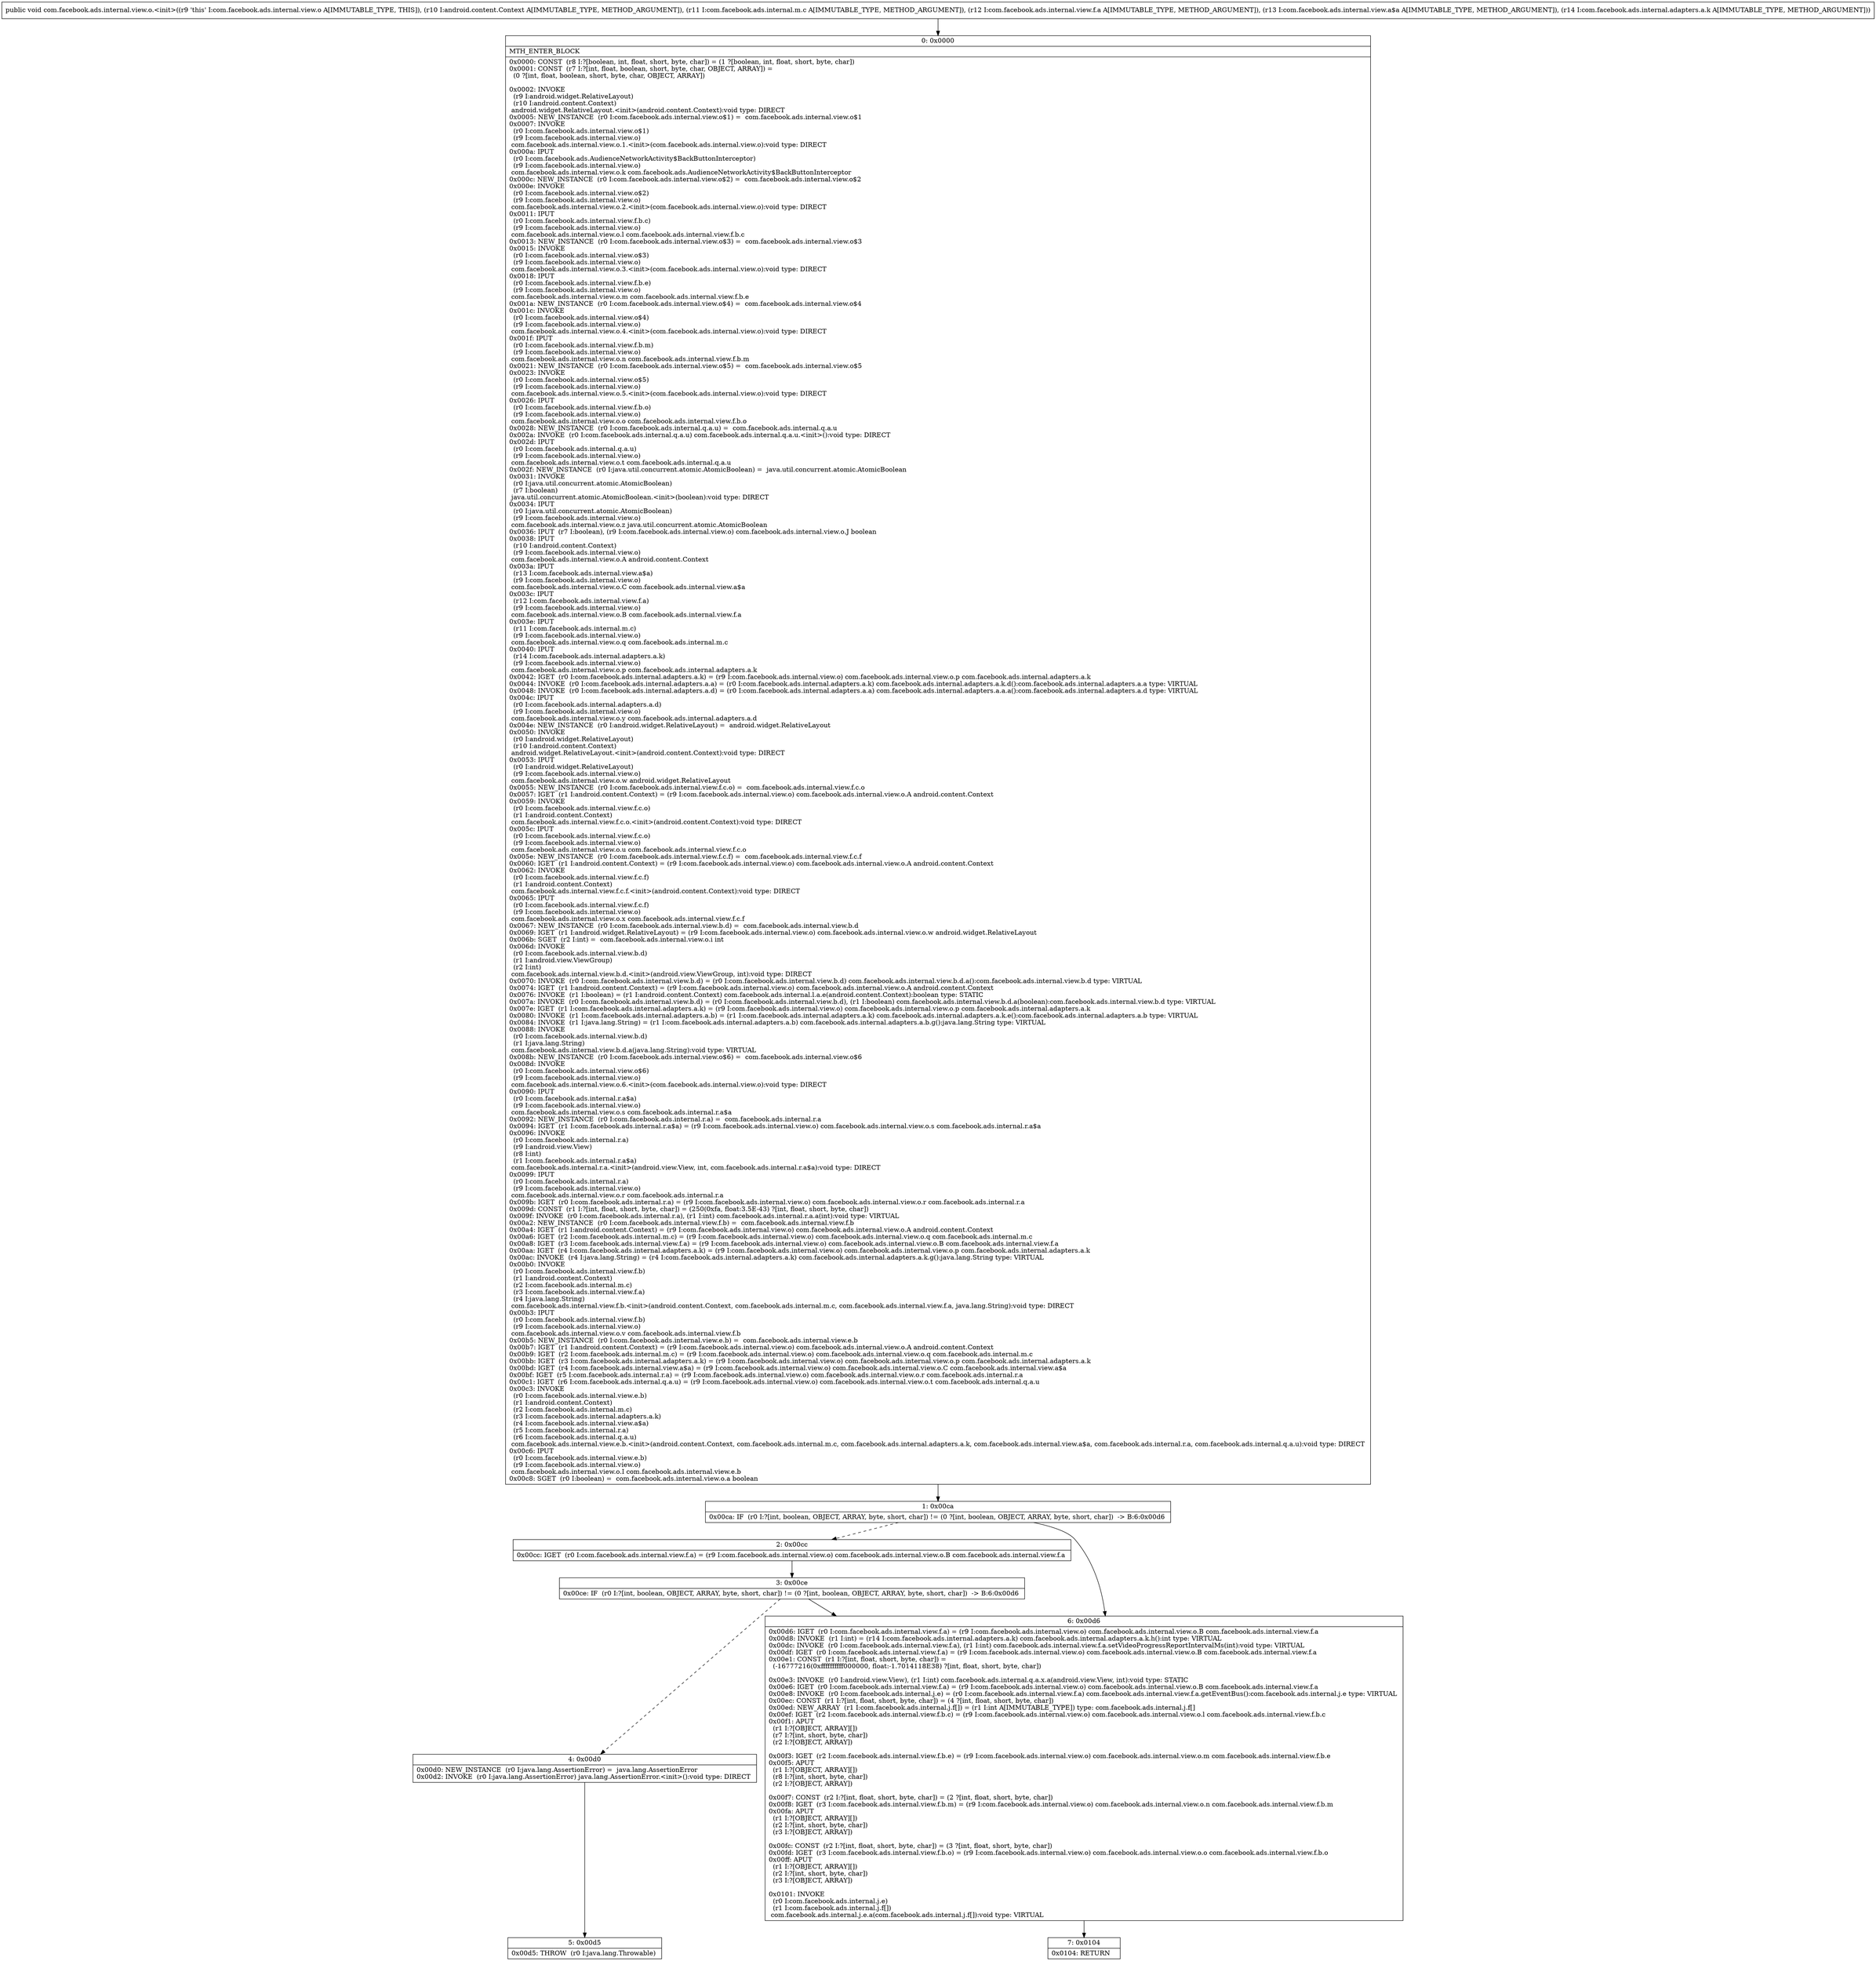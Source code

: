 digraph "CFG forcom.facebook.ads.internal.view.o.\<init\>(Landroid\/content\/Context;Lcom\/facebook\/ads\/internal\/m\/c;Lcom\/facebook\/ads\/internal\/view\/f\/a;Lcom\/facebook\/ads\/internal\/view\/a$a;Lcom\/facebook\/ads\/internal\/adapters\/a\/k;)V" {
Node_0 [shape=record,label="{0\:\ 0x0000|MTH_ENTER_BLOCK\l|0x0000: CONST  (r8 I:?[boolean, int, float, short, byte, char]) = (1 ?[boolean, int, float, short, byte, char]) \l0x0001: CONST  (r7 I:?[int, float, boolean, short, byte, char, OBJECT, ARRAY]) = \l  (0 ?[int, float, boolean, short, byte, char, OBJECT, ARRAY])\l \l0x0002: INVOKE  \l  (r9 I:android.widget.RelativeLayout)\l  (r10 I:android.content.Context)\l android.widget.RelativeLayout.\<init\>(android.content.Context):void type: DIRECT \l0x0005: NEW_INSTANCE  (r0 I:com.facebook.ads.internal.view.o$1) =  com.facebook.ads.internal.view.o$1 \l0x0007: INVOKE  \l  (r0 I:com.facebook.ads.internal.view.o$1)\l  (r9 I:com.facebook.ads.internal.view.o)\l com.facebook.ads.internal.view.o.1.\<init\>(com.facebook.ads.internal.view.o):void type: DIRECT \l0x000a: IPUT  \l  (r0 I:com.facebook.ads.AudienceNetworkActivity$BackButtonInterceptor)\l  (r9 I:com.facebook.ads.internal.view.o)\l com.facebook.ads.internal.view.o.k com.facebook.ads.AudienceNetworkActivity$BackButtonInterceptor \l0x000c: NEW_INSTANCE  (r0 I:com.facebook.ads.internal.view.o$2) =  com.facebook.ads.internal.view.o$2 \l0x000e: INVOKE  \l  (r0 I:com.facebook.ads.internal.view.o$2)\l  (r9 I:com.facebook.ads.internal.view.o)\l com.facebook.ads.internal.view.o.2.\<init\>(com.facebook.ads.internal.view.o):void type: DIRECT \l0x0011: IPUT  \l  (r0 I:com.facebook.ads.internal.view.f.b.c)\l  (r9 I:com.facebook.ads.internal.view.o)\l com.facebook.ads.internal.view.o.l com.facebook.ads.internal.view.f.b.c \l0x0013: NEW_INSTANCE  (r0 I:com.facebook.ads.internal.view.o$3) =  com.facebook.ads.internal.view.o$3 \l0x0015: INVOKE  \l  (r0 I:com.facebook.ads.internal.view.o$3)\l  (r9 I:com.facebook.ads.internal.view.o)\l com.facebook.ads.internal.view.o.3.\<init\>(com.facebook.ads.internal.view.o):void type: DIRECT \l0x0018: IPUT  \l  (r0 I:com.facebook.ads.internal.view.f.b.e)\l  (r9 I:com.facebook.ads.internal.view.o)\l com.facebook.ads.internal.view.o.m com.facebook.ads.internal.view.f.b.e \l0x001a: NEW_INSTANCE  (r0 I:com.facebook.ads.internal.view.o$4) =  com.facebook.ads.internal.view.o$4 \l0x001c: INVOKE  \l  (r0 I:com.facebook.ads.internal.view.o$4)\l  (r9 I:com.facebook.ads.internal.view.o)\l com.facebook.ads.internal.view.o.4.\<init\>(com.facebook.ads.internal.view.o):void type: DIRECT \l0x001f: IPUT  \l  (r0 I:com.facebook.ads.internal.view.f.b.m)\l  (r9 I:com.facebook.ads.internal.view.o)\l com.facebook.ads.internal.view.o.n com.facebook.ads.internal.view.f.b.m \l0x0021: NEW_INSTANCE  (r0 I:com.facebook.ads.internal.view.o$5) =  com.facebook.ads.internal.view.o$5 \l0x0023: INVOKE  \l  (r0 I:com.facebook.ads.internal.view.o$5)\l  (r9 I:com.facebook.ads.internal.view.o)\l com.facebook.ads.internal.view.o.5.\<init\>(com.facebook.ads.internal.view.o):void type: DIRECT \l0x0026: IPUT  \l  (r0 I:com.facebook.ads.internal.view.f.b.o)\l  (r9 I:com.facebook.ads.internal.view.o)\l com.facebook.ads.internal.view.o.o com.facebook.ads.internal.view.f.b.o \l0x0028: NEW_INSTANCE  (r0 I:com.facebook.ads.internal.q.a.u) =  com.facebook.ads.internal.q.a.u \l0x002a: INVOKE  (r0 I:com.facebook.ads.internal.q.a.u) com.facebook.ads.internal.q.a.u.\<init\>():void type: DIRECT \l0x002d: IPUT  \l  (r0 I:com.facebook.ads.internal.q.a.u)\l  (r9 I:com.facebook.ads.internal.view.o)\l com.facebook.ads.internal.view.o.t com.facebook.ads.internal.q.a.u \l0x002f: NEW_INSTANCE  (r0 I:java.util.concurrent.atomic.AtomicBoolean) =  java.util.concurrent.atomic.AtomicBoolean \l0x0031: INVOKE  \l  (r0 I:java.util.concurrent.atomic.AtomicBoolean)\l  (r7 I:boolean)\l java.util.concurrent.atomic.AtomicBoolean.\<init\>(boolean):void type: DIRECT \l0x0034: IPUT  \l  (r0 I:java.util.concurrent.atomic.AtomicBoolean)\l  (r9 I:com.facebook.ads.internal.view.o)\l com.facebook.ads.internal.view.o.z java.util.concurrent.atomic.AtomicBoolean \l0x0036: IPUT  (r7 I:boolean), (r9 I:com.facebook.ads.internal.view.o) com.facebook.ads.internal.view.o.J boolean \l0x0038: IPUT  \l  (r10 I:android.content.Context)\l  (r9 I:com.facebook.ads.internal.view.o)\l com.facebook.ads.internal.view.o.A android.content.Context \l0x003a: IPUT  \l  (r13 I:com.facebook.ads.internal.view.a$a)\l  (r9 I:com.facebook.ads.internal.view.o)\l com.facebook.ads.internal.view.o.C com.facebook.ads.internal.view.a$a \l0x003c: IPUT  \l  (r12 I:com.facebook.ads.internal.view.f.a)\l  (r9 I:com.facebook.ads.internal.view.o)\l com.facebook.ads.internal.view.o.B com.facebook.ads.internal.view.f.a \l0x003e: IPUT  \l  (r11 I:com.facebook.ads.internal.m.c)\l  (r9 I:com.facebook.ads.internal.view.o)\l com.facebook.ads.internal.view.o.q com.facebook.ads.internal.m.c \l0x0040: IPUT  \l  (r14 I:com.facebook.ads.internal.adapters.a.k)\l  (r9 I:com.facebook.ads.internal.view.o)\l com.facebook.ads.internal.view.o.p com.facebook.ads.internal.adapters.a.k \l0x0042: IGET  (r0 I:com.facebook.ads.internal.adapters.a.k) = (r9 I:com.facebook.ads.internal.view.o) com.facebook.ads.internal.view.o.p com.facebook.ads.internal.adapters.a.k \l0x0044: INVOKE  (r0 I:com.facebook.ads.internal.adapters.a.a) = (r0 I:com.facebook.ads.internal.adapters.a.k) com.facebook.ads.internal.adapters.a.k.d():com.facebook.ads.internal.adapters.a.a type: VIRTUAL \l0x0048: INVOKE  (r0 I:com.facebook.ads.internal.adapters.a.d) = (r0 I:com.facebook.ads.internal.adapters.a.a) com.facebook.ads.internal.adapters.a.a.a():com.facebook.ads.internal.adapters.a.d type: VIRTUAL \l0x004c: IPUT  \l  (r0 I:com.facebook.ads.internal.adapters.a.d)\l  (r9 I:com.facebook.ads.internal.view.o)\l com.facebook.ads.internal.view.o.y com.facebook.ads.internal.adapters.a.d \l0x004e: NEW_INSTANCE  (r0 I:android.widget.RelativeLayout) =  android.widget.RelativeLayout \l0x0050: INVOKE  \l  (r0 I:android.widget.RelativeLayout)\l  (r10 I:android.content.Context)\l android.widget.RelativeLayout.\<init\>(android.content.Context):void type: DIRECT \l0x0053: IPUT  \l  (r0 I:android.widget.RelativeLayout)\l  (r9 I:com.facebook.ads.internal.view.o)\l com.facebook.ads.internal.view.o.w android.widget.RelativeLayout \l0x0055: NEW_INSTANCE  (r0 I:com.facebook.ads.internal.view.f.c.o) =  com.facebook.ads.internal.view.f.c.o \l0x0057: IGET  (r1 I:android.content.Context) = (r9 I:com.facebook.ads.internal.view.o) com.facebook.ads.internal.view.o.A android.content.Context \l0x0059: INVOKE  \l  (r0 I:com.facebook.ads.internal.view.f.c.o)\l  (r1 I:android.content.Context)\l com.facebook.ads.internal.view.f.c.o.\<init\>(android.content.Context):void type: DIRECT \l0x005c: IPUT  \l  (r0 I:com.facebook.ads.internal.view.f.c.o)\l  (r9 I:com.facebook.ads.internal.view.o)\l com.facebook.ads.internal.view.o.u com.facebook.ads.internal.view.f.c.o \l0x005e: NEW_INSTANCE  (r0 I:com.facebook.ads.internal.view.f.c.f) =  com.facebook.ads.internal.view.f.c.f \l0x0060: IGET  (r1 I:android.content.Context) = (r9 I:com.facebook.ads.internal.view.o) com.facebook.ads.internal.view.o.A android.content.Context \l0x0062: INVOKE  \l  (r0 I:com.facebook.ads.internal.view.f.c.f)\l  (r1 I:android.content.Context)\l com.facebook.ads.internal.view.f.c.f.\<init\>(android.content.Context):void type: DIRECT \l0x0065: IPUT  \l  (r0 I:com.facebook.ads.internal.view.f.c.f)\l  (r9 I:com.facebook.ads.internal.view.o)\l com.facebook.ads.internal.view.o.x com.facebook.ads.internal.view.f.c.f \l0x0067: NEW_INSTANCE  (r0 I:com.facebook.ads.internal.view.b.d) =  com.facebook.ads.internal.view.b.d \l0x0069: IGET  (r1 I:android.widget.RelativeLayout) = (r9 I:com.facebook.ads.internal.view.o) com.facebook.ads.internal.view.o.w android.widget.RelativeLayout \l0x006b: SGET  (r2 I:int) =  com.facebook.ads.internal.view.o.i int \l0x006d: INVOKE  \l  (r0 I:com.facebook.ads.internal.view.b.d)\l  (r1 I:android.view.ViewGroup)\l  (r2 I:int)\l com.facebook.ads.internal.view.b.d.\<init\>(android.view.ViewGroup, int):void type: DIRECT \l0x0070: INVOKE  (r0 I:com.facebook.ads.internal.view.b.d) = (r0 I:com.facebook.ads.internal.view.b.d) com.facebook.ads.internal.view.b.d.a():com.facebook.ads.internal.view.b.d type: VIRTUAL \l0x0074: IGET  (r1 I:android.content.Context) = (r9 I:com.facebook.ads.internal.view.o) com.facebook.ads.internal.view.o.A android.content.Context \l0x0076: INVOKE  (r1 I:boolean) = (r1 I:android.content.Context) com.facebook.ads.internal.l.a.e(android.content.Context):boolean type: STATIC \l0x007a: INVOKE  (r0 I:com.facebook.ads.internal.view.b.d) = (r0 I:com.facebook.ads.internal.view.b.d), (r1 I:boolean) com.facebook.ads.internal.view.b.d.a(boolean):com.facebook.ads.internal.view.b.d type: VIRTUAL \l0x007e: IGET  (r1 I:com.facebook.ads.internal.adapters.a.k) = (r9 I:com.facebook.ads.internal.view.o) com.facebook.ads.internal.view.o.p com.facebook.ads.internal.adapters.a.k \l0x0080: INVOKE  (r1 I:com.facebook.ads.internal.adapters.a.b) = (r1 I:com.facebook.ads.internal.adapters.a.k) com.facebook.ads.internal.adapters.a.k.e():com.facebook.ads.internal.adapters.a.b type: VIRTUAL \l0x0084: INVOKE  (r1 I:java.lang.String) = (r1 I:com.facebook.ads.internal.adapters.a.b) com.facebook.ads.internal.adapters.a.b.g():java.lang.String type: VIRTUAL \l0x0088: INVOKE  \l  (r0 I:com.facebook.ads.internal.view.b.d)\l  (r1 I:java.lang.String)\l com.facebook.ads.internal.view.b.d.a(java.lang.String):void type: VIRTUAL \l0x008b: NEW_INSTANCE  (r0 I:com.facebook.ads.internal.view.o$6) =  com.facebook.ads.internal.view.o$6 \l0x008d: INVOKE  \l  (r0 I:com.facebook.ads.internal.view.o$6)\l  (r9 I:com.facebook.ads.internal.view.o)\l com.facebook.ads.internal.view.o.6.\<init\>(com.facebook.ads.internal.view.o):void type: DIRECT \l0x0090: IPUT  \l  (r0 I:com.facebook.ads.internal.r.a$a)\l  (r9 I:com.facebook.ads.internal.view.o)\l com.facebook.ads.internal.view.o.s com.facebook.ads.internal.r.a$a \l0x0092: NEW_INSTANCE  (r0 I:com.facebook.ads.internal.r.a) =  com.facebook.ads.internal.r.a \l0x0094: IGET  (r1 I:com.facebook.ads.internal.r.a$a) = (r9 I:com.facebook.ads.internal.view.o) com.facebook.ads.internal.view.o.s com.facebook.ads.internal.r.a$a \l0x0096: INVOKE  \l  (r0 I:com.facebook.ads.internal.r.a)\l  (r9 I:android.view.View)\l  (r8 I:int)\l  (r1 I:com.facebook.ads.internal.r.a$a)\l com.facebook.ads.internal.r.a.\<init\>(android.view.View, int, com.facebook.ads.internal.r.a$a):void type: DIRECT \l0x0099: IPUT  \l  (r0 I:com.facebook.ads.internal.r.a)\l  (r9 I:com.facebook.ads.internal.view.o)\l com.facebook.ads.internal.view.o.r com.facebook.ads.internal.r.a \l0x009b: IGET  (r0 I:com.facebook.ads.internal.r.a) = (r9 I:com.facebook.ads.internal.view.o) com.facebook.ads.internal.view.o.r com.facebook.ads.internal.r.a \l0x009d: CONST  (r1 I:?[int, float, short, byte, char]) = (250(0xfa, float:3.5E\-43) ?[int, float, short, byte, char]) \l0x009f: INVOKE  (r0 I:com.facebook.ads.internal.r.a), (r1 I:int) com.facebook.ads.internal.r.a.a(int):void type: VIRTUAL \l0x00a2: NEW_INSTANCE  (r0 I:com.facebook.ads.internal.view.f.b) =  com.facebook.ads.internal.view.f.b \l0x00a4: IGET  (r1 I:android.content.Context) = (r9 I:com.facebook.ads.internal.view.o) com.facebook.ads.internal.view.o.A android.content.Context \l0x00a6: IGET  (r2 I:com.facebook.ads.internal.m.c) = (r9 I:com.facebook.ads.internal.view.o) com.facebook.ads.internal.view.o.q com.facebook.ads.internal.m.c \l0x00a8: IGET  (r3 I:com.facebook.ads.internal.view.f.a) = (r9 I:com.facebook.ads.internal.view.o) com.facebook.ads.internal.view.o.B com.facebook.ads.internal.view.f.a \l0x00aa: IGET  (r4 I:com.facebook.ads.internal.adapters.a.k) = (r9 I:com.facebook.ads.internal.view.o) com.facebook.ads.internal.view.o.p com.facebook.ads.internal.adapters.a.k \l0x00ac: INVOKE  (r4 I:java.lang.String) = (r4 I:com.facebook.ads.internal.adapters.a.k) com.facebook.ads.internal.adapters.a.k.g():java.lang.String type: VIRTUAL \l0x00b0: INVOKE  \l  (r0 I:com.facebook.ads.internal.view.f.b)\l  (r1 I:android.content.Context)\l  (r2 I:com.facebook.ads.internal.m.c)\l  (r3 I:com.facebook.ads.internal.view.f.a)\l  (r4 I:java.lang.String)\l com.facebook.ads.internal.view.f.b.\<init\>(android.content.Context, com.facebook.ads.internal.m.c, com.facebook.ads.internal.view.f.a, java.lang.String):void type: DIRECT \l0x00b3: IPUT  \l  (r0 I:com.facebook.ads.internal.view.f.b)\l  (r9 I:com.facebook.ads.internal.view.o)\l com.facebook.ads.internal.view.o.v com.facebook.ads.internal.view.f.b \l0x00b5: NEW_INSTANCE  (r0 I:com.facebook.ads.internal.view.e.b) =  com.facebook.ads.internal.view.e.b \l0x00b7: IGET  (r1 I:android.content.Context) = (r9 I:com.facebook.ads.internal.view.o) com.facebook.ads.internal.view.o.A android.content.Context \l0x00b9: IGET  (r2 I:com.facebook.ads.internal.m.c) = (r9 I:com.facebook.ads.internal.view.o) com.facebook.ads.internal.view.o.q com.facebook.ads.internal.m.c \l0x00bb: IGET  (r3 I:com.facebook.ads.internal.adapters.a.k) = (r9 I:com.facebook.ads.internal.view.o) com.facebook.ads.internal.view.o.p com.facebook.ads.internal.adapters.a.k \l0x00bd: IGET  (r4 I:com.facebook.ads.internal.view.a$a) = (r9 I:com.facebook.ads.internal.view.o) com.facebook.ads.internal.view.o.C com.facebook.ads.internal.view.a$a \l0x00bf: IGET  (r5 I:com.facebook.ads.internal.r.a) = (r9 I:com.facebook.ads.internal.view.o) com.facebook.ads.internal.view.o.r com.facebook.ads.internal.r.a \l0x00c1: IGET  (r6 I:com.facebook.ads.internal.q.a.u) = (r9 I:com.facebook.ads.internal.view.o) com.facebook.ads.internal.view.o.t com.facebook.ads.internal.q.a.u \l0x00c3: INVOKE  \l  (r0 I:com.facebook.ads.internal.view.e.b)\l  (r1 I:android.content.Context)\l  (r2 I:com.facebook.ads.internal.m.c)\l  (r3 I:com.facebook.ads.internal.adapters.a.k)\l  (r4 I:com.facebook.ads.internal.view.a$a)\l  (r5 I:com.facebook.ads.internal.r.a)\l  (r6 I:com.facebook.ads.internal.q.a.u)\l com.facebook.ads.internal.view.e.b.\<init\>(android.content.Context, com.facebook.ads.internal.m.c, com.facebook.ads.internal.adapters.a.k, com.facebook.ads.internal.view.a$a, com.facebook.ads.internal.r.a, com.facebook.ads.internal.q.a.u):void type: DIRECT \l0x00c6: IPUT  \l  (r0 I:com.facebook.ads.internal.view.e.b)\l  (r9 I:com.facebook.ads.internal.view.o)\l com.facebook.ads.internal.view.o.I com.facebook.ads.internal.view.e.b \l0x00c8: SGET  (r0 I:boolean) =  com.facebook.ads.internal.view.o.a boolean \l}"];
Node_1 [shape=record,label="{1\:\ 0x00ca|0x00ca: IF  (r0 I:?[int, boolean, OBJECT, ARRAY, byte, short, char]) != (0 ?[int, boolean, OBJECT, ARRAY, byte, short, char])  \-\> B:6:0x00d6 \l}"];
Node_2 [shape=record,label="{2\:\ 0x00cc|0x00cc: IGET  (r0 I:com.facebook.ads.internal.view.f.a) = (r9 I:com.facebook.ads.internal.view.o) com.facebook.ads.internal.view.o.B com.facebook.ads.internal.view.f.a \l}"];
Node_3 [shape=record,label="{3\:\ 0x00ce|0x00ce: IF  (r0 I:?[int, boolean, OBJECT, ARRAY, byte, short, char]) != (0 ?[int, boolean, OBJECT, ARRAY, byte, short, char])  \-\> B:6:0x00d6 \l}"];
Node_4 [shape=record,label="{4\:\ 0x00d0|0x00d0: NEW_INSTANCE  (r0 I:java.lang.AssertionError) =  java.lang.AssertionError \l0x00d2: INVOKE  (r0 I:java.lang.AssertionError) java.lang.AssertionError.\<init\>():void type: DIRECT \l}"];
Node_5 [shape=record,label="{5\:\ 0x00d5|0x00d5: THROW  (r0 I:java.lang.Throwable) \l}"];
Node_6 [shape=record,label="{6\:\ 0x00d6|0x00d6: IGET  (r0 I:com.facebook.ads.internal.view.f.a) = (r9 I:com.facebook.ads.internal.view.o) com.facebook.ads.internal.view.o.B com.facebook.ads.internal.view.f.a \l0x00d8: INVOKE  (r1 I:int) = (r14 I:com.facebook.ads.internal.adapters.a.k) com.facebook.ads.internal.adapters.a.k.h():int type: VIRTUAL \l0x00dc: INVOKE  (r0 I:com.facebook.ads.internal.view.f.a), (r1 I:int) com.facebook.ads.internal.view.f.a.setVideoProgressReportIntervalMs(int):void type: VIRTUAL \l0x00df: IGET  (r0 I:com.facebook.ads.internal.view.f.a) = (r9 I:com.facebook.ads.internal.view.o) com.facebook.ads.internal.view.o.B com.facebook.ads.internal.view.f.a \l0x00e1: CONST  (r1 I:?[int, float, short, byte, char]) = \l  (\-16777216(0xffffffffff000000, float:\-1.7014118E38) ?[int, float, short, byte, char])\l \l0x00e3: INVOKE  (r0 I:android.view.View), (r1 I:int) com.facebook.ads.internal.q.a.x.a(android.view.View, int):void type: STATIC \l0x00e6: IGET  (r0 I:com.facebook.ads.internal.view.f.a) = (r9 I:com.facebook.ads.internal.view.o) com.facebook.ads.internal.view.o.B com.facebook.ads.internal.view.f.a \l0x00e8: INVOKE  (r0 I:com.facebook.ads.internal.j.e) = (r0 I:com.facebook.ads.internal.view.f.a) com.facebook.ads.internal.view.f.a.getEventBus():com.facebook.ads.internal.j.e type: VIRTUAL \l0x00ec: CONST  (r1 I:?[int, float, short, byte, char]) = (4 ?[int, float, short, byte, char]) \l0x00ed: NEW_ARRAY  (r1 I:com.facebook.ads.internal.j.f[]) = (r1 I:int A[IMMUTABLE_TYPE]) type: com.facebook.ads.internal.j.f[] \l0x00ef: IGET  (r2 I:com.facebook.ads.internal.view.f.b.c) = (r9 I:com.facebook.ads.internal.view.o) com.facebook.ads.internal.view.o.l com.facebook.ads.internal.view.f.b.c \l0x00f1: APUT  \l  (r1 I:?[OBJECT, ARRAY][])\l  (r7 I:?[int, short, byte, char])\l  (r2 I:?[OBJECT, ARRAY])\l \l0x00f3: IGET  (r2 I:com.facebook.ads.internal.view.f.b.e) = (r9 I:com.facebook.ads.internal.view.o) com.facebook.ads.internal.view.o.m com.facebook.ads.internal.view.f.b.e \l0x00f5: APUT  \l  (r1 I:?[OBJECT, ARRAY][])\l  (r8 I:?[int, short, byte, char])\l  (r2 I:?[OBJECT, ARRAY])\l \l0x00f7: CONST  (r2 I:?[int, float, short, byte, char]) = (2 ?[int, float, short, byte, char]) \l0x00f8: IGET  (r3 I:com.facebook.ads.internal.view.f.b.m) = (r9 I:com.facebook.ads.internal.view.o) com.facebook.ads.internal.view.o.n com.facebook.ads.internal.view.f.b.m \l0x00fa: APUT  \l  (r1 I:?[OBJECT, ARRAY][])\l  (r2 I:?[int, short, byte, char])\l  (r3 I:?[OBJECT, ARRAY])\l \l0x00fc: CONST  (r2 I:?[int, float, short, byte, char]) = (3 ?[int, float, short, byte, char]) \l0x00fd: IGET  (r3 I:com.facebook.ads.internal.view.f.b.o) = (r9 I:com.facebook.ads.internal.view.o) com.facebook.ads.internal.view.o.o com.facebook.ads.internal.view.f.b.o \l0x00ff: APUT  \l  (r1 I:?[OBJECT, ARRAY][])\l  (r2 I:?[int, short, byte, char])\l  (r3 I:?[OBJECT, ARRAY])\l \l0x0101: INVOKE  \l  (r0 I:com.facebook.ads.internal.j.e)\l  (r1 I:com.facebook.ads.internal.j.f[])\l com.facebook.ads.internal.j.e.a(com.facebook.ads.internal.j.f[]):void type: VIRTUAL \l}"];
Node_7 [shape=record,label="{7\:\ 0x0104|0x0104: RETURN   \l}"];
MethodNode[shape=record,label="{public void com.facebook.ads.internal.view.o.\<init\>((r9 'this' I:com.facebook.ads.internal.view.o A[IMMUTABLE_TYPE, THIS]), (r10 I:android.content.Context A[IMMUTABLE_TYPE, METHOD_ARGUMENT]), (r11 I:com.facebook.ads.internal.m.c A[IMMUTABLE_TYPE, METHOD_ARGUMENT]), (r12 I:com.facebook.ads.internal.view.f.a A[IMMUTABLE_TYPE, METHOD_ARGUMENT]), (r13 I:com.facebook.ads.internal.view.a$a A[IMMUTABLE_TYPE, METHOD_ARGUMENT]), (r14 I:com.facebook.ads.internal.adapters.a.k A[IMMUTABLE_TYPE, METHOD_ARGUMENT])) }"];
MethodNode -> Node_0;
Node_0 -> Node_1;
Node_1 -> Node_2[style=dashed];
Node_1 -> Node_6;
Node_2 -> Node_3;
Node_3 -> Node_4[style=dashed];
Node_3 -> Node_6;
Node_4 -> Node_5;
Node_6 -> Node_7;
}

